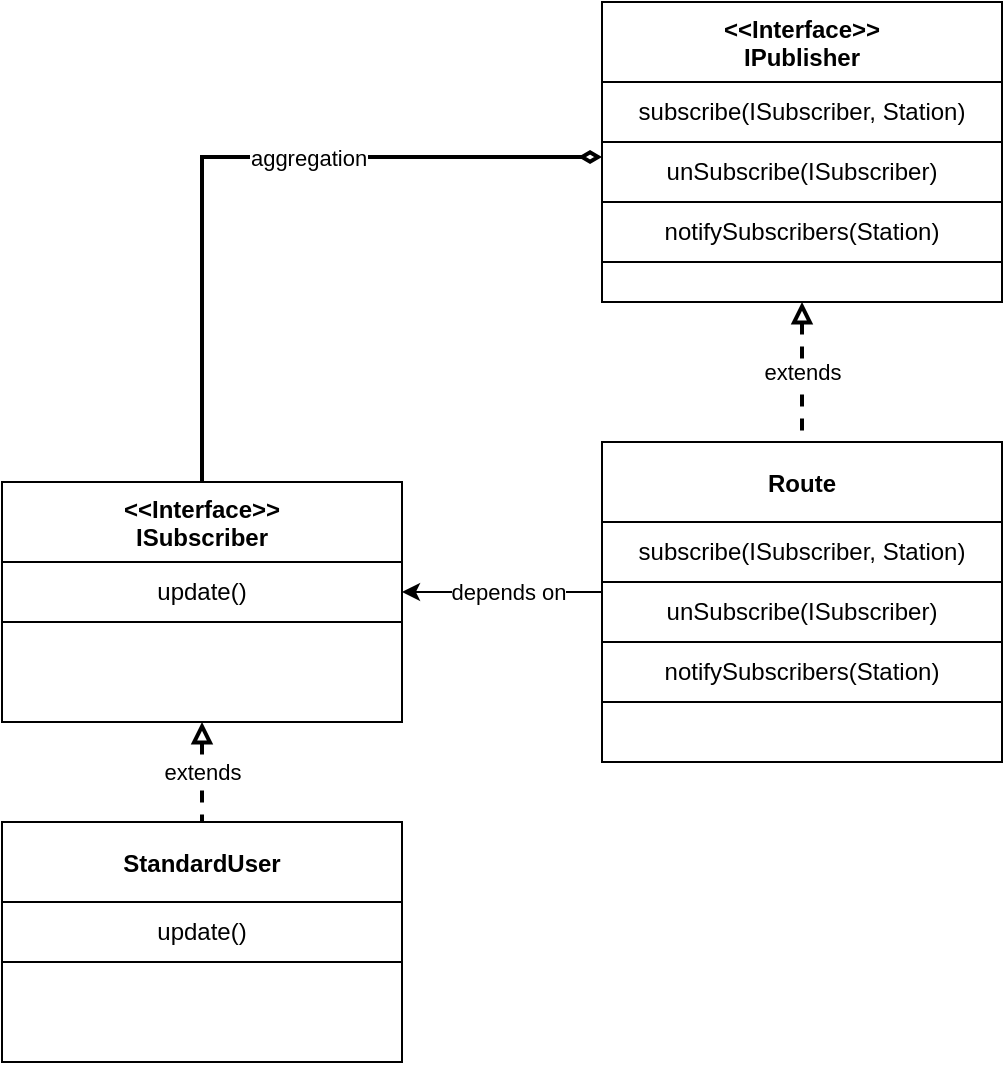 <mxfile version="16.4.8" type="device"><diagram id="kQpna2xtNmvm3bgHiXgn" name="Page-1"><mxGraphModel dx="1248" dy="654" grid="1" gridSize="10" guides="1" tooltips="1" connect="1" arrows="1" fold="1" page="1" pageScale="1" pageWidth="827" pageHeight="1169" math="0" shadow="0"><root><mxCell id="0"/><mxCell id="1" parent="0"/><mxCell id="KwpMl1e86zpTHzka4V11-25" style="edgeStyle=orthogonalEdgeStyle;rounded=0;orthogonalLoop=1;jettySize=auto;html=1;exitX=0.5;exitY=0;exitDx=0;exitDy=0;entryX=0;entryY=0.25;entryDx=0;entryDy=0;startArrow=none;startFill=0;endArrow=diamondThin;endFill=0;strokeColor=#000000;strokeWidth=2;" edge="1" parent="1" source="KwpMl1e86zpTHzka4V11-2" target="KwpMl1e86zpTHzka4V11-15"><mxGeometry relative="1" as="geometry"/></mxCell><mxCell id="KwpMl1e86zpTHzka4V11-28" value="aggregation" style="edgeLabel;html=1;align=center;verticalAlign=middle;resizable=0;points=[];" vertex="1" connectable="0" parent="KwpMl1e86zpTHzka4V11-25"><mxGeometry x="0.189" relative="1" as="geometry"><mxPoint as="offset"/></mxGeometry></mxCell><mxCell id="KwpMl1e86zpTHzka4V11-2" value="&lt;&lt;Interface&gt;&gt;&#10;ISubscriber" style="swimlane;startSize=40;" vertex="1" parent="1"><mxGeometry x="190" y="430" width="200" height="120" as="geometry"/></mxCell><mxCell id="KwpMl1e86zpTHzka4V11-7" value="update()" style="rounded=0;whiteSpace=wrap;html=1;" vertex="1" parent="KwpMl1e86zpTHzka4V11-2"><mxGeometry y="40" width="200" height="30" as="geometry"/></mxCell><mxCell id="KwpMl1e86zpTHzka4V11-10" value="StandardUser" style="swimlane;startSize=40;" vertex="1" parent="1"><mxGeometry x="190" y="600" width="200" height="120" as="geometry"/></mxCell><mxCell id="KwpMl1e86zpTHzka4V11-11" value="update()" style="rounded=0;whiteSpace=wrap;html=1;" vertex="1" parent="KwpMl1e86zpTHzka4V11-10"><mxGeometry y="40" width="200" height="30" as="geometry"/></mxCell><mxCell id="KwpMl1e86zpTHzka4V11-12" value="extends" style="endArrow=none;dashed=1;html=1;strokeWidth=2;rounded=0;entryX=0.5;entryY=0;entryDx=0;entryDy=0;strokeColor=#000000;startArrow=block;startFill=0;fillColor=#dae8fc;exitX=0.5;exitY=1;exitDx=0;exitDy=0;" edge="1" parent="1" source="KwpMl1e86zpTHzka4V11-2" target="KwpMl1e86zpTHzka4V11-10"><mxGeometry width="50" height="50" relative="1" as="geometry"><mxPoint x="490" y="650" as="sourcePoint"/><mxPoint x="540" y="600" as="targetPoint"/></mxGeometry></mxCell><mxCell id="KwpMl1e86zpTHzka4V11-13" value="&lt;&lt;Interface&gt;&gt;&#10;IPublisher" style="swimlane;startSize=40;" vertex="1" parent="1"><mxGeometry x="490" y="190" width="200" height="150" as="geometry"/></mxCell><mxCell id="KwpMl1e86zpTHzka4V11-14" value="subscribe(ISubscriber, Station)" style="rounded=0;whiteSpace=wrap;html=1;" vertex="1" parent="KwpMl1e86zpTHzka4V11-13"><mxGeometry y="40" width="200" height="30" as="geometry"/></mxCell><mxCell id="KwpMl1e86zpTHzka4V11-15" value="unSubscribe(ISubscriber)" style="rounded=0;whiteSpace=wrap;html=1;" vertex="1" parent="KwpMl1e86zpTHzka4V11-13"><mxGeometry y="70" width="200" height="30" as="geometry"/></mxCell><mxCell id="KwpMl1e86zpTHzka4V11-16" value="notifySubscribers(Station)" style="rounded=0;whiteSpace=wrap;html=1;" vertex="1" parent="KwpMl1e86zpTHzka4V11-13"><mxGeometry y="100" width="200" height="30" as="geometry"/></mxCell><mxCell id="KwpMl1e86zpTHzka4V11-17" value="Route" style="swimlane;startSize=40;" vertex="1" parent="1"><mxGeometry x="490" y="410" width="200" height="160" as="geometry"/></mxCell><mxCell id="KwpMl1e86zpTHzka4V11-21" value="subscribe(ISubscriber, Station)" style="rounded=0;whiteSpace=wrap;html=1;" vertex="1" parent="KwpMl1e86zpTHzka4V11-17"><mxGeometry y="40" width="200" height="30" as="geometry"/></mxCell><mxCell id="KwpMl1e86zpTHzka4V11-22" value="unSubscribe(ISubscriber)" style="rounded=0;whiteSpace=wrap;html=1;" vertex="1" parent="KwpMl1e86zpTHzka4V11-17"><mxGeometry y="70" width="200" height="30" as="geometry"/></mxCell><mxCell id="KwpMl1e86zpTHzka4V11-23" value="notifySubscribers(Station)" style="rounded=0;whiteSpace=wrap;html=1;" vertex="1" parent="KwpMl1e86zpTHzka4V11-17"><mxGeometry y="100" width="200" height="30" as="geometry"/></mxCell><mxCell id="KwpMl1e86zpTHzka4V11-20" value="extends" style="endArrow=none;dashed=1;html=1;strokeWidth=2;rounded=0;entryX=0.5;entryY=0;entryDx=0;entryDy=0;strokeColor=#000000;startArrow=block;startFill=0;fillColor=#dae8fc;exitX=0.5;exitY=1;exitDx=0;exitDy=0;" edge="1" parent="1" source="KwpMl1e86zpTHzka4V11-13" target="KwpMl1e86zpTHzka4V11-17"><mxGeometry width="50" height="50" relative="1" as="geometry"><mxPoint x="630" y="305" as="sourcePoint"/><mxPoint x="560" y="425" as="targetPoint"/></mxGeometry></mxCell><mxCell id="KwpMl1e86zpTHzka4V11-24" value="depends on" style="edgeStyle=orthogonalEdgeStyle;rounded=0;orthogonalLoop=1;jettySize=auto;html=1;exitX=1;exitY=0.5;exitDx=0;exitDy=0;startArrow=classic;startFill=1;strokeColor=#000000;strokeWidth=1;endArrow=none;endFill=0;entryX=0;entryY=0.5;entryDx=0;entryDy=0;" edge="1" parent="1" source="KwpMl1e86zpTHzka4V11-7" target="KwpMl1e86zpTHzka4V11-17"><mxGeometry relative="1" as="geometry"><mxPoint x="460" y="240" as="targetPoint"/><Array as="points"><mxPoint x="490" y="485"/></Array></mxGeometry></mxCell></root></mxGraphModel></diagram></mxfile>